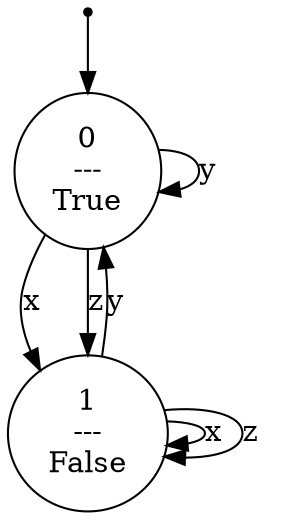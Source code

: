 digraph G {
0 [label="", shape=point];
0 -> 1;
1 [label="0\n---\nTrue"];
1 -> 2  [label=x];
1 -> 2  [label=z];
1 -> 1  [label=y];
2 [label="1\n---\nFalse"];
2 -> 2  [label=x];
2 -> 2  [label=z];
2 -> 1  [label=y];
}
